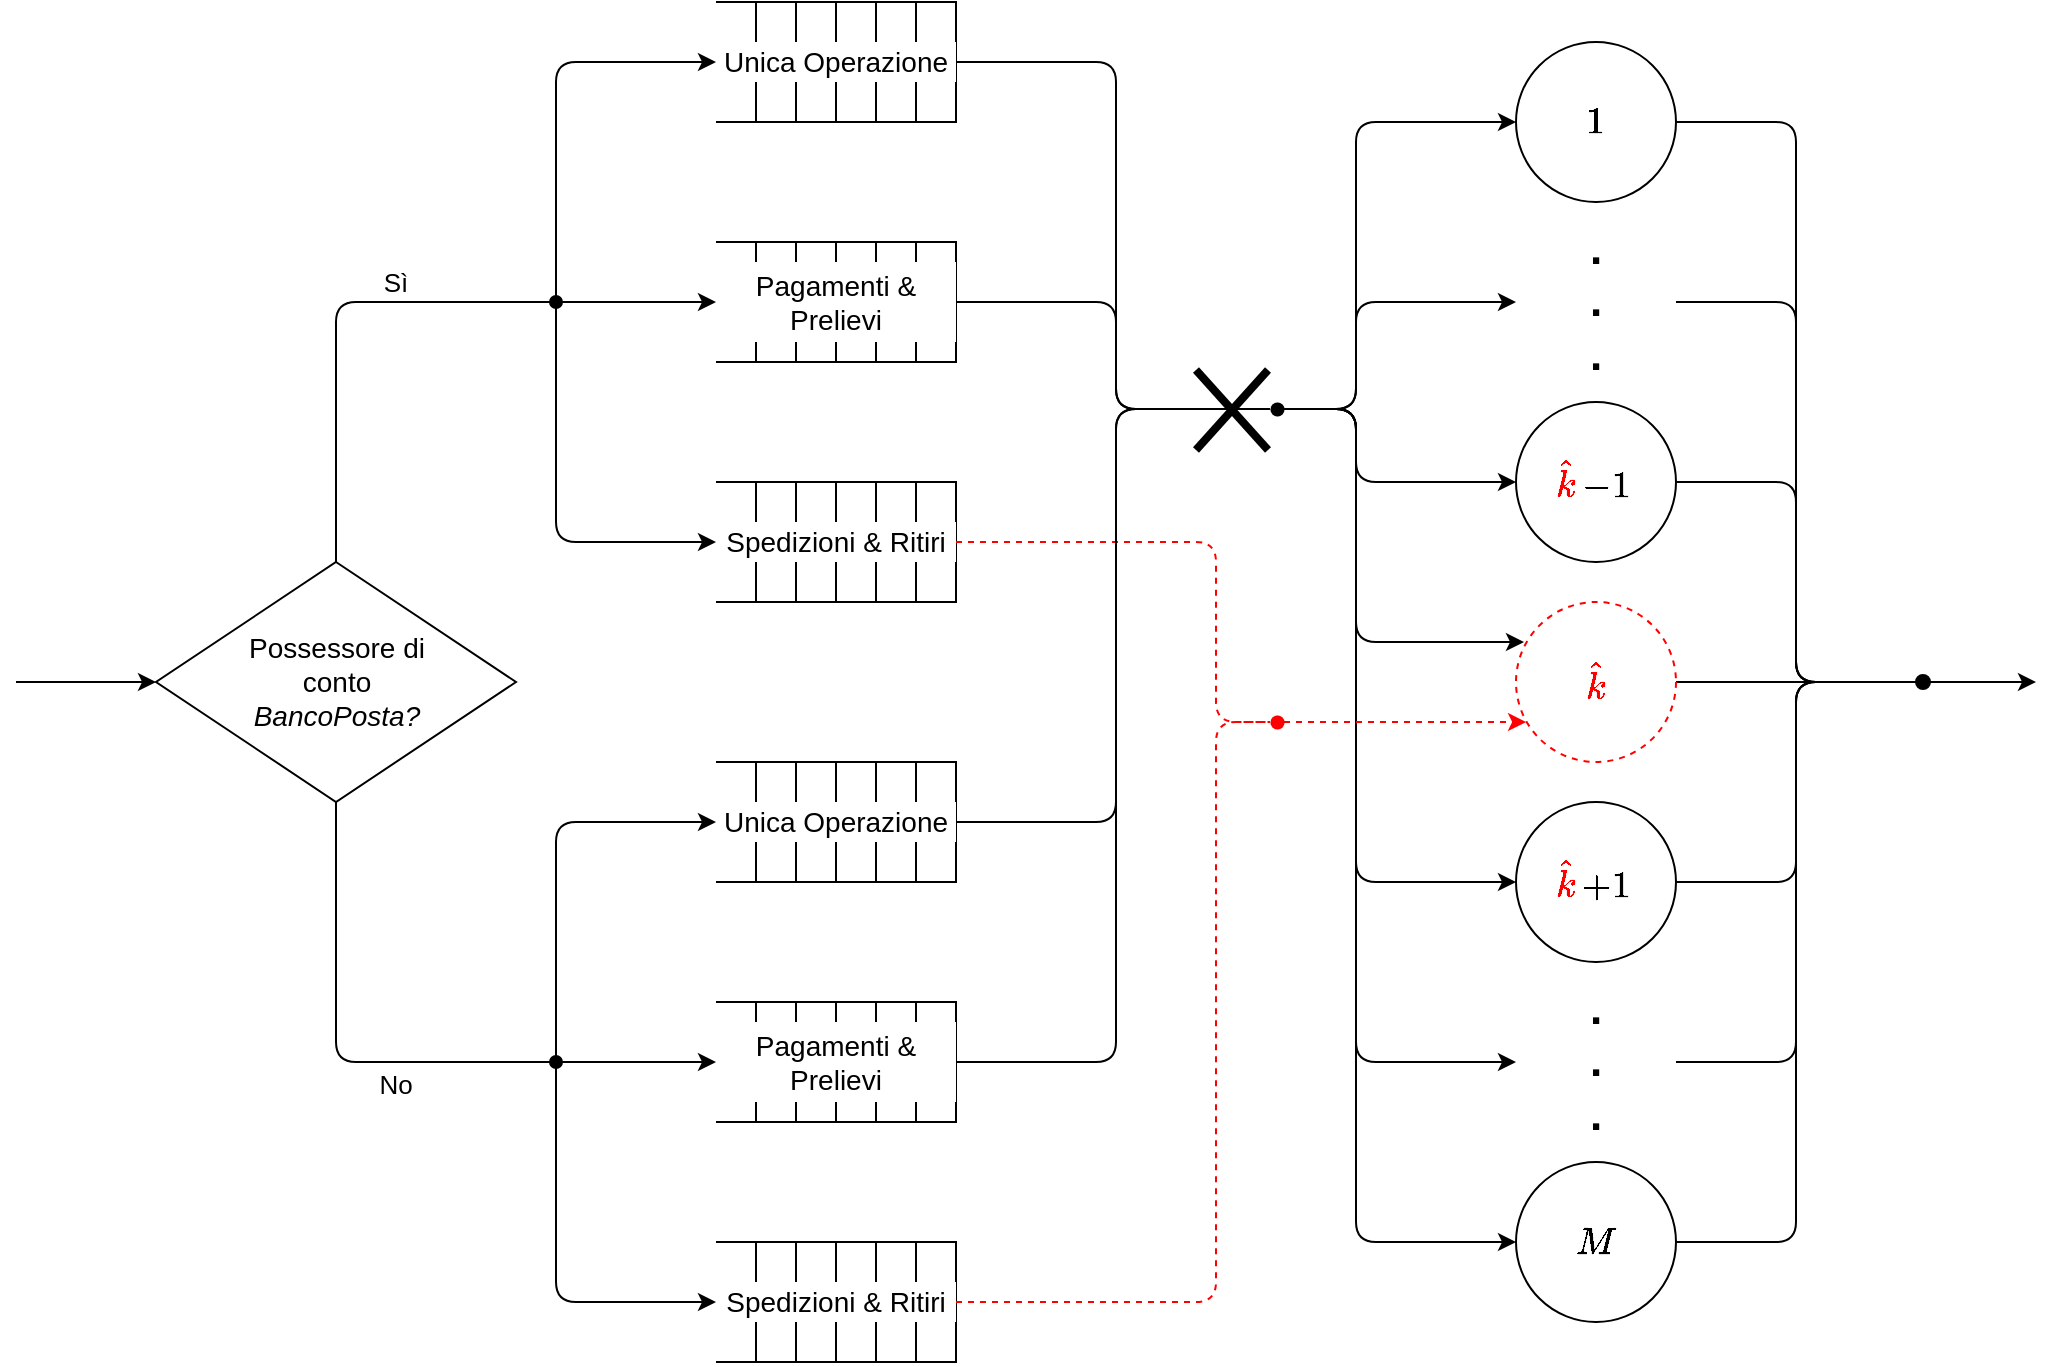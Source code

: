 <mxfile version="14.9.0" type="device"><diagram id="piZBBrbFwAm531ffKTFW" name="Page-1"><mxGraphModel dx="868" dy="481" grid="1" gridSize="10" guides="1" tooltips="1" connect="1" arrows="1" fold="1" page="1" pageScale="1" pageWidth="850" pageHeight="1100" math="1" shadow="0"><root><mxCell id="0"/><mxCell id="1" parent="0"/><mxCell id="mxD9j17-XCr0z30h2_Vp-13" value="" style="group" parent="1" vertex="1" connectable="0"><mxGeometry x="360" y="20" width="120" height="60" as="geometry"/></mxCell><mxCell id="mxD9j17-XCr0z30h2_Vp-4" value="" style="rounded=0;whiteSpace=wrap;html=1;" parent="mxD9j17-XCr0z30h2_Vp-13" vertex="1"><mxGeometry x="20" width="100" height="60" as="geometry"/></mxCell><mxCell id="mxD9j17-XCr0z30h2_Vp-5" value="" style="endArrow=none;html=1;" parent="mxD9j17-XCr0z30h2_Vp-13" edge="1"><mxGeometry width="50" height="50" relative="1" as="geometry"><mxPoint as="sourcePoint"/><mxPoint x="120" as="targetPoint"/></mxGeometry></mxCell><mxCell id="mxD9j17-XCr0z30h2_Vp-6" value="" style="endArrow=none;html=1;" parent="mxD9j17-XCr0z30h2_Vp-13" edge="1"><mxGeometry width="50" height="50" relative="1" as="geometry"><mxPoint x="120" y="60" as="sourcePoint"/><mxPoint x="120" as="targetPoint"/></mxGeometry></mxCell><mxCell id="mxD9j17-XCr0z30h2_Vp-7" value="" style="endArrow=none;html=1;" parent="mxD9j17-XCr0z30h2_Vp-13" edge="1"><mxGeometry width="50" height="50" relative="1" as="geometry"><mxPoint y="60" as="sourcePoint"/><mxPoint x="120" y="60" as="targetPoint"/></mxGeometry></mxCell><mxCell id="mxD9j17-XCr0z30h2_Vp-8" value="" style="rounded=0;whiteSpace=wrap;html=1;shadow=0;" parent="mxD9j17-XCr0z30h2_Vp-13" vertex="1"><mxGeometry x="40" width="80" height="60" as="geometry"/></mxCell><mxCell id="mxD9j17-XCr0z30h2_Vp-9" value="" style="rounded=0;whiteSpace=wrap;html=1;shadow=0;" parent="mxD9j17-XCr0z30h2_Vp-13" vertex="1"><mxGeometry x="60" width="60" height="60" as="geometry"/></mxCell><mxCell id="mxD9j17-XCr0z30h2_Vp-10" value="" style="rounded=0;whiteSpace=wrap;html=1;shadow=0;" parent="mxD9j17-XCr0z30h2_Vp-13" vertex="1"><mxGeometry x="80" width="40" height="60" as="geometry"/></mxCell><mxCell id="mxD9j17-XCr0z30h2_Vp-11" value="" style="rounded=0;whiteSpace=wrap;html=1;shadow=0;" parent="mxD9j17-XCr0z30h2_Vp-13" vertex="1"><mxGeometry x="100" width="20" height="60" as="geometry"/></mxCell><mxCell id="mxD9j17-XCr0z30h2_Vp-99" value="Unica Operazione" style="text;html=1;strokeColor=none;align=center;verticalAlign=middle;whiteSpace=wrap;rounded=0;shadow=0;fontSize=14;fillColor=#FFFFFF;" parent="mxD9j17-XCr0z30h2_Vp-13" vertex="1"><mxGeometry y="20" width="120" height="20" as="geometry"/></mxCell><mxCell id="mxD9j17-XCr0z30h2_Vp-18" value="" style="endArrow=classic;html=1;fontSize=14;entryX=0;entryY=0.5;entryDx=0;entryDy=0;" parent="1" target="mxD9j17-XCr0z30h2_Vp-14" edge="1"><mxGeometry width="50" height="50" relative="1" as="geometry"><mxPoint x="10" y="360" as="sourcePoint"/><mxPoint x="70" y="340" as="targetPoint"/></mxGeometry></mxCell><mxCell id="mxD9j17-XCr0z30h2_Vp-19" value="" style="group" parent="1" vertex="1" connectable="0"><mxGeometry x="360" y="140" width="120" height="60" as="geometry"/></mxCell><mxCell id="mxD9j17-XCr0z30h2_Vp-20" value="" style="rounded=0;whiteSpace=wrap;html=1;" parent="mxD9j17-XCr0z30h2_Vp-19" vertex="1"><mxGeometry x="20" width="100" height="60" as="geometry"/></mxCell><mxCell id="mxD9j17-XCr0z30h2_Vp-21" value="" style="endArrow=none;html=1;" parent="mxD9j17-XCr0z30h2_Vp-19" edge="1"><mxGeometry width="50" height="50" relative="1" as="geometry"><mxPoint as="sourcePoint"/><mxPoint x="120" as="targetPoint"/></mxGeometry></mxCell><mxCell id="mxD9j17-XCr0z30h2_Vp-22" value="" style="endArrow=none;html=1;" parent="mxD9j17-XCr0z30h2_Vp-19" edge="1"><mxGeometry width="50" height="50" relative="1" as="geometry"><mxPoint x="120" y="60" as="sourcePoint"/><mxPoint x="120" as="targetPoint"/></mxGeometry></mxCell><mxCell id="mxD9j17-XCr0z30h2_Vp-23" value="" style="endArrow=none;html=1;" parent="mxD9j17-XCr0z30h2_Vp-19" edge="1"><mxGeometry width="50" height="50" relative="1" as="geometry"><mxPoint y="60" as="sourcePoint"/><mxPoint x="120" y="60" as="targetPoint"/></mxGeometry></mxCell><mxCell id="mxD9j17-XCr0z30h2_Vp-24" value="" style="rounded=0;whiteSpace=wrap;html=1;shadow=0;" parent="mxD9j17-XCr0z30h2_Vp-19" vertex="1"><mxGeometry x="40" width="80" height="60" as="geometry"/></mxCell><mxCell id="mxD9j17-XCr0z30h2_Vp-25" value="" style="rounded=0;whiteSpace=wrap;html=1;shadow=0;" parent="mxD9j17-XCr0z30h2_Vp-19" vertex="1"><mxGeometry x="60" width="60" height="60" as="geometry"/></mxCell><mxCell id="mxD9j17-XCr0z30h2_Vp-26" value="" style="rounded=0;whiteSpace=wrap;html=1;shadow=0;" parent="mxD9j17-XCr0z30h2_Vp-19" vertex="1"><mxGeometry x="80" width="40" height="60" as="geometry"/></mxCell><mxCell id="mxD9j17-XCr0z30h2_Vp-27" value="" style="rounded=0;whiteSpace=wrap;html=1;shadow=0;" parent="mxD9j17-XCr0z30h2_Vp-19" vertex="1"><mxGeometry x="100" width="20" height="60" as="geometry"/></mxCell><mxCell id="mxD9j17-XCr0z30h2_Vp-110" value="Pagamenti &amp;amp; Prelievi" style="text;html=1;strokeColor=none;align=center;verticalAlign=middle;whiteSpace=wrap;rounded=0;shadow=0;fontSize=14;fillColor=#FFFFFF;" parent="mxD9j17-XCr0z30h2_Vp-19" vertex="1"><mxGeometry y="10" width="120" height="40" as="geometry"/></mxCell><mxCell id="mxD9j17-XCr0z30h2_Vp-30" value="" style="group" parent="1" vertex="1" connectable="0"><mxGeometry x="360" y="260" width="120" height="60" as="geometry"/></mxCell><mxCell id="mxD9j17-XCr0z30h2_Vp-31" value="" style="rounded=0;whiteSpace=wrap;html=1;" parent="mxD9j17-XCr0z30h2_Vp-30" vertex="1"><mxGeometry x="20" width="100" height="60" as="geometry"/></mxCell><mxCell id="mxD9j17-XCr0z30h2_Vp-32" value="" style="endArrow=none;html=1;" parent="mxD9j17-XCr0z30h2_Vp-30" edge="1"><mxGeometry width="50" height="50" relative="1" as="geometry"><mxPoint as="sourcePoint"/><mxPoint x="120" as="targetPoint"/></mxGeometry></mxCell><mxCell id="mxD9j17-XCr0z30h2_Vp-33" value="" style="endArrow=none;html=1;" parent="mxD9j17-XCr0z30h2_Vp-30" edge="1"><mxGeometry width="50" height="50" relative="1" as="geometry"><mxPoint x="120" y="60" as="sourcePoint"/><mxPoint x="120" as="targetPoint"/></mxGeometry></mxCell><mxCell id="mxD9j17-XCr0z30h2_Vp-34" value="" style="endArrow=none;html=1;" parent="mxD9j17-XCr0z30h2_Vp-30" edge="1"><mxGeometry width="50" height="50" relative="1" as="geometry"><mxPoint y="60" as="sourcePoint"/><mxPoint x="120" y="60" as="targetPoint"/></mxGeometry></mxCell><mxCell id="mxD9j17-XCr0z30h2_Vp-35" value="" style="rounded=0;whiteSpace=wrap;html=1;shadow=0;" parent="mxD9j17-XCr0z30h2_Vp-30" vertex="1"><mxGeometry x="40" width="80" height="60" as="geometry"/></mxCell><mxCell id="mxD9j17-XCr0z30h2_Vp-36" value="" style="rounded=0;whiteSpace=wrap;html=1;shadow=0;" parent="mxD9j17-XCr0z30h2_Vp-30" vertex="1"><mxGeometry x="60" width="60" height="60" as="geometry"/></mxCell><mxCell id="mxD9j17-XCr0z30h2_Vp-37" value="" style="rounded=0;whiteSpace=wrap;html=1;shadow=0;" parent="mxD9j17-XCr0z30h2_Vp-30" vertex="1"><mxGeometry x="80" width="40" height="60" as="geometry"/></mxCell><mxCell id="mxD9j17-XCr0z30h2_Vp-38" value="" style="rounded=0;whiteSpace=wrap;html=1;shadow=0;" parent="mxD9j17-XCr0z30h2_Vp-30" vertex="1"><mxGeometry x="100" width="20" height="60" as="geometry"/></mxCell><mxCell id="mxD9j17-XCr0z30h2_Vp-66" value="" style="endArrow=classic;html=1;fontSize=14;edgeStyle=elbowEdgeStyle;startArrow=classic;startFill=1;" parent="1" edge="1"><mxGeometry width="50" height="50" relative="1" as="geometry"><mxPoint x="360" y="290" as="sourcePoint"/><mxPoint x="360" y="50" as="targetPoint"/><Array as="points"><mxPoint x="280" y="170"/></Array></mxGeometry></mxCell><mxCell id="mxD9j17-XCr0z30h2_Vp-67" value="" style="endArrow=classic;html=1;fontSize=14;" parent="1" edge="1"><mxGeometry width="50" height="50" relative="1" as="geometry"><mxPoint x="280" y="170" as="sourcePoint"/><mxPoint x="360" y="170" as="targetPoint"/></mxGeometry></mxCell><mxCell id="mxD9j17-XCr0z30h2_Vp-97" value="" style="endArrow=oval;html=1;fontSize=14;exitX=0.5;exitY=0;exitDx=0;exitDy=0;edgeStyle=elbowEdgeStyle;startArrow=none;startFill=0;endFill=1;" parent="1" source="mxD9j17-XCr0z30h2_Vp-14" edge="1"><mxGeometry width="50" height="50" relative="1" as="geometry"><mxPoint x="200" y="250" as="sourcePoint"/><mxPoint x="280" y="170" as="targetPoint"/><Array as="points"><mxPoint x="170" y="230"/><mxPoint x="215" y="230"/></Array></mxGeometry></mxCell><mxCell id="mxD9j17-XCr0z30h2_Vp-98" style="edgeStyle=elbowEdgeStyle;rounded=1;orthogonalLoop=1;jettySize=auto;html=1;exitX=0.5;exitY=1;exitDx=0;exitDy=0;fontSize=14;startArrow=none;startFill=0;endArrow=oval;endFill=1;" parent="1" source="mxD9j17-XCr0z30h2_Vp-14" edge="1"><mxGeometry relative="1" as="geometry"><mxPoint x="280" y="550" as="targetPoint"/><Array as="points"><mxPoint x="170" y="430"/><mxPoint x="215" y="490"/></Array></mxGeometry></mxCell><mxCell id="mxD9j17-XCr0z30h2_Vp-14" value="" style="rhombus;whiteSpace=wrap;html=1;shadow=0;" parent="1" vertex="1"><mxGeometry x="80" y="300" width="180" height="120" as="geometry"/></mxCell><mxCell id="mxD9j17-XCr0z30h2_Vp-15" value="&lt;div&gt;Possessore di &lt;br&gt;&lt;/div&gt;&lt;div&gt;conto&lt;/div&gt;&lt;div&gt;&lt;i style=&quot;font-size: 14px&quot;&gt;BancoPosta?&lt;/i&gt;&lt;/div&gt;" style="text;html=1;align=center;verticalAlign=middle;resizable=0;points=[];autosize=1;strokeColor=none;fontSize=14;fontStyle=0" parent="1" vertex="1"><mxGeometry x="120" y="330" width="100" height="60" as="geometry"/></mxCell><mxCell id="mxD9j17-XCr0z30h2_Vp-278" style="edgeStyle=elbowEdgeStyle;rounded=1;orthogonalLoop=1;jettySize=auto;html=1;fontSize=22;startArrow=none;startFill=0;endArrow=none;endFill=0;startSize=9;endSize=6;strokeWidth=1;dashed=1;strokeColor=#FF0000;" parent="1" source="mxD9j17-XCr0z30h2_Vp-111" target="mxD9j17-XCr0z30h2_Vp-277" edge="1"><mxGeometry relative="1" as="geometry"><Array as="points"><mxPoint x="610" y="330"/></Array></mxGeometry></mxCell><mxCell id="mxD9j17-XCr0z30h2_Vp-111" value="Spedizioni &amp;amp; Ritiri" style="text;html=1;strokeColor=none;align=center;verticalAlign=middle;whiteSpace=wrap;rounded=0;shadow=0;fontSize=14;fillColor=#FFFFFF;" parent="1" vertex="1"><mxGeometry x="360" y="280" width="120" height="20" as="geometry"/></mxCell><mxCell id="mxD9j17-XCr0z30h2_Vp-209" value="" style="group" parent="1" vertex="1" connectable="0"><mxGeometry x="360" y="400" width="120" height="60" as="geometry"/></mxCell><mxCell id="mxD9j17-XCr0z30h2_Vp-210" value="" style="rounded=0;whiteSpace=wrap;html=1;" parent="mxD9j17-XCr0z30h2_Vp-209" vertex="1"><mxGeometry x="20" width="100" height="60" as="geometry"/></mxCell><mxCell id="mxD9j17-XCr0z30h2_Vp-211" value="" style="endArrow=none;html=1;" parent="mxD9j17-XCr0z30h2_Vp-209" edge="1"><mxGeometry width="50" height="50" relative="1" as="geometry"><mxPoint as="sourcePoint"/><mxPoint x="120" as="targetPoint"/></mxGeometry></mxCell><mxCell id="mxD9j17-XCr0z30h2_Vp-212" value="" style="endArrow=none;html=1;" parent="mxD9j17-XCr0z30h2_Vp-209" edge="1"><mxGeometry width="50" height="50" relative="1" as="geometry"><mxPoint x="120" y="60" as="sourcePoint"/><mxPoint x="120" as="targetPoint"/></mxGeometry></mxCell><mxCell id="mxD9j17-XCr0z30h2_Vp-213" value="" style="endArrow=none;html=1;" parent="mxD9j17-XCr0z30h2_Vp-209" edge="1"><mxGeometry width="50" height="50" relative="1" as="geometry"><mxPoint y="60" as="sourcePoint"/><mxPoint x="120" y="60" as="targetPoint"/></mxGeometry></mxCell><mxCell id="mxD9j17-XCr0z30h2_Vp-214" value="" style="rounded=0;whiteSpace=wrap;html=1;shadow=0;" parent="mxD9j17-XCr0z30h2_Vp-209" vertex="1"><mxGeometry x="40" width="80" height="60" as="geometry"/></mxCell><mxCell id="mxD9j17-XCr0z30h2_Vp-215" value="" style="rounded=0;whiteSpace=wrap;html=1;shadow=0;" parent="mxD9j17-XCr0z30h2_Vp-209" vertex="1"><mxGeometry x="60" width="60" height="60" as="geometry"/></mxCell><mxCell id="mxD9j17-XCr0z30h2_Vp-216" value="" style="rounded=0;whiteSpace=wrap;html=1;shadow=0;" parent="mxD9j17-XCr0z30h2_Vp-209" vertex="1"><mxGeometry x="80" width="40" height="60" as="geometry"/></mxCell><mxCell id="mxD9j17-XCr0z30h2_Vp-217" value="" style="rounded=0;whiteSpace=wrap;html=1;shadow=0;" parent="mxD9j17-XCr0z30h2_Vp-209" vertex="1"><mxGeometry x="100" width="20" height="60" as="geometry"/></mxCell><mxCell id="mxD9j17-XCr0z30h2_Vp-218" value="Unica Operazione" style="text;html=1;strokeColor=none;align=center;verticalAlign=middle;whiteSpace=wrap;rounded=0;shadow=0;fontSize=14;fillColor=#FFFFFF;" parent="mxD9j17-XCr0z30h2_Vp-209" vertex="1"><mxGeometry y="20" width="120" height="20" as="geometry"/></mxCell><mxCell id="mxD9j17-XCr0z30h2_Vp-219" value="" style="group" parent="1" vertex="1" connectable="0"><mxGeometry x="360" y="520" width="120" height="60" as="geometry"/></mxCell><mxCell id="mxD9j17-XCr0z30h2_Vp-220" value="" style="rounded=0;whiteSpace=wrap;html=1;" parent="mxD9j17-XCr0z30h2_Vp-219" vertex="1"><mxGeometry x="20" width="100" height="60" as="geometry"/></mxCell><mxCell id="mxD9j17-XCr0z30h2_Vp-221" value="" style="endArrow=none;html=1;" parent="mxD9j17-XCr0z30h2_Vp-219" edge="1"><mxGeometry width="50" height="50" relative="1" as="geometry"><mxPoint as="sourcePoint"/><mxPoint x="120" as="targetPoint"/></mxGeometry></mxCell><mxCell id="mxD9j17-XCr0z30h2_Vp-222" value="" style="endArrow=none;html=1;" parent="mxD9j17-XCr0z30h2_Vp-219" edge="1"><mxGeometry width="50" height="50" relative="1" as="geometry"><mxPoint x="120" y="60" as="sourcePoint"/><mxPoint x="120" as="targetPoint"/></mxGeometry></mxCell><mxCell id="mxD9j17-XCr0z30h2_Vp-223" value="" style="endArrow=none;html=1;" parent="mxD9j17-XCr0z30h2_Vp-219" edge="1"><mxGeometry width="50" height="50" relative="1" as="geometry"><mxPoint y="60" as="sourcePoint"/><mxPoint x="120" y="60" as="targetPoint"/></mxGeometry></mxCell><mxCell id="mxD9j17-XCr0z30h2_Vp-224" value="" style="rounded=0;whiteSpace=wrap;html=1;shadow=0;" parent="mxD9j17-XCr0z30h2_Vp-219" vertex="1"><mxGeometry x="40" width="80" height="60" as="geometry"/></mxCell><mxCell id="mxD9j17-XCr0z30h2_Vp-225" value="" style="rounded=0;whiteSpace=wrap;html=1;shadow=0;" parent="mxD9j17-XCr0z30h2_Vp-219" vertex="1"><mxGeometry x="60" width="60" height="60" as="geometry"/></mxCell><mxCell id="mxD9j17-XCr0z30h2_Vp-226" value="" style="rounded=0;whiteSpace=wrap;html=1;shadow=0;" parent="mxD9j17-XCr0z30h2_Vp-219" vertex="1"><mxGeometry x="80" width="40" height="60" as="geometry"/></mxCell><mxCell id="mxD9j17-XCr0z30h2_Vp-227" value="" style="rounded=0;whiteSpace=wrap;html=1;shadow=0;" parent="mxD9j17-XCr0z30h2_Vp-219" vertex="1"><mxGeometry x="100" width="20" height="60" as="geometry"/></mxCell><mxCell id="mxD9j17-XCr0z30h2_Vp-228" value="Pagamenti &amp;amp; Prelievi" style="text;html=1;strokeColor=none;align=center;verticalAlign=middle;whiteSpace=wrap;rounded=0;shadow=0;fontSize=14;fillColor=#FFFFFF;" parent="mxD9j17-XCr0z30h2_Vp-219" vertex="1"><mxGeometry y="10" width="120" height="40" as="geometry"/></mxCell><mxCell id="mxD9j17-XCr0z30h2_Vp-229" value="" style="group" parent="1" vertex="1" connectable="0"><mxGeometry x="360" y="640" width="120" height="60" as="geometry"/></mxCell><mxCell id="mxD9j17-XCr0z30h2_Vp-230" value="" style="rounded=0;whiteSpace=wrap;html=1;" parent="mxD9j17-XCr0z30h2_Vp-229" vertex="1"><mxGeometry x="20" width="100" height="60" as="geometry"/></mxCell><mxCell id="mxD9j17-XCr0z30h2_Vp-231" value="" style="endArrow=none;html=1;" parent="mxD9j17-XCr0z30h2_Vp-229" edge="1"><mxGeometry width="50" height="50" relative="1" as="geometry"><mxPoint as="sourcePoint"/><mxPoint x="120" as="targetPoint"/></mxGeometry></mxCell><mxCell id="mxD9j17-XCr0z30h2_Vp-232" value="" style="endArrow=none;html=1;" parent="mxD9j17-XCr0z30h2_Vp-229" edge="1"><mxGeometry width="50" height="50" relative="1" as="geometry"><mxPoint x="120" y="60" as="sourcePoint"/><mxPoint x="120" as="targetPoint"/></mxGeometry></mxCell><mxCell id="mxD9j17-XCr0z30h2_Vp-233" value="" style="endArrow=none;html=1;" parent="mxD9j17-XCr0z30h2_Vp-229" edge="1"><mxGeometry width="50" height="50" relative="1" as="geometry"><mxPoint y="60" as="sourcePoint"/><mxPoint x="120" y="60" as="targetPoint"/></mxGeometry></mxCell><mxCell id="mxD9j17-XCr0z30h2_Vp-234" value="" style="rounded=0;whiteSpace=wrap;html=1;shadow=0;" parent="mxD9j17-XCr0z30h2_Vp-229" vertex="1"><mxGeometry x="40" width="80" height="60" as="geometry"/></mxCell><mxCell id="mxD9j17-XCr0z30h2_Vp-235" value="" style="rounded=0;whiteSpace=wrap;html=1;shadow=0;" parent="mxD9j17-XCr0z30h2_Vp-229" vertex="1"><mxGeometry x="60" width="60" height="60" as="geometry"/></mxCell><mxCell id="mxD9j17-XCr0z30h2_Vp-236" value="" style="rounded=0;whiteSpace=wrap;html=1;shadow=0;" parent="mxD9j17-XCr0z30h2_Vp-229" vertex="1"><mxGeometry x="80" width="40" height="60" as="geometry"/></mxCell><mxCell id="mxD9j17-XCr0z30h2_Vp-237" value="" style="rounded=0;whiteSpace=wrap;html=1;shadow=0;" parent="mxD9j17-XCr0z30h2_Vp-229" vertex="1"><mxGeometry x="100" width="20" height="60" as="geometry"/></mxCell><mxCell id="mxD9j17-XCr0z30h2_Vp-238" value="" style="endArrow=classic;html=1;fontSize=14;edgeStyle=elbowEdgeStyle;startArrow=classic;startFill=1;" parent="1" edge="1"><mxGeometry width="50" height="50" relative="1" as="geometry"><mxPoint x="360" y="670" as="sourcePoint"/><mxPoint x="360" y="430" as="targetPoint"/><Array as="points"><mxPoint x="280" y="550"/></Array></mxGeometry></mxCell><mxCell id="mxD9j17-XCr0z30h2_Vp-239" value="" style="endArrow=classic;html=1;fontSize=14;" parent="1" edge="1"><mxGeometry width="50" height="50" relative="1" as="geometry"><mxPoint x="280" y="550" as="sourcePoint"/><mxPoint x="360" y="550" as="targetPoint"/></mxGeometry></mxCell><mxCell id="mxD9j17-XCr0z30h2_Vp-279" style="edgeStyle=elbowEdgeStyle;rounded=1;orthogonalLoop=1;jettySize=auto;html=1;entryX=0;entryY=0.5;entryDx=0;entryDy=0;dashed=1;fontSize=22;startArrow=none;startFill=0;endArrow=none;endFill=0;startSize=9;endSize=6;strokeColor=#FF0000;strokeWidth=1;" parent="1" source="mxD9j17-XCr0z30h2_Vp-240" target="mxD9j17-XCr0z30h2_Vp-277" edge="1"><mxGeometry relative="1" as="geometry"><Array as="points"><mxPoint x="610" y="420"/><mxPoint x="590" y="330"/></Array></mxGeometry></mxCell><mxCell id="mxD9j17-XCr0z30h2_Vp-240" value="Spedizioni &amp;amp; Ritiri" style="text;html=1;strokeColor=none;align=center;verticalAlign=middle;whiteSpace=wrap;rounded=0;shadow=0;fontSize=14;fillColor=#FFFFFF;" parent="1" vertex="1"><mxGeometry x="360" y="660" width="120" height="20" as="geometry"/></mxCell><mxCell id="mxD9j17-XCr0z30h2_Vp-304" style="edgeStyle=elbowEdgeStyle;rounded=1;orthogonalLoop=1;jettySize=auto;html=1;fontSize=13;fontColor=#000000;startArrow=none;startFill=0;endArrow=none;endFill=0;startSize=9;endSize=6;strokeColor=#000000;strokeWidth=1;" parent="1" source="mxD9j17-XCr0z30h2_Vp-241" target="mxD9j17-XCr0z30h2_Vp-303" edge="1"><mxGeometry relative="1" as="geometry"/></mxCell><mxCell id="mxD9j17-XCr0z30h2_Vp-241" value="" style="ellipse;whiteSpace=wrap;html=1;aspect=fixed;shadow=0;fontSize=14;fillColor=#FFFFFF;gradientColor=none;" parent="1" vertex="1"><mxGeometry x="760" y="40" width="80" height="80" as="geometry"/></mxCell><mxCell id="mxD9j17-XCr0z30h2_Vp-308" style="edgeStyle=elbowEdgeStyle;rounded=1;orthogonalLoop=1;jettySize=auto;html=1;entryX=0;entryY=0.5;entryDx=0;entryDy=0;fontSize=13;fontColor=#000000;startArrow=none;startFill=0;endArrow=none;endFill=0;startSize=9;endSize=6;strokeColor=#000000;strokeWidth=1;" parent="1" source="mxD9j17-XCr0z30h2_Vp-242" target="mxD9j17-XCr0z30h2_Vp-303" edge="1"><mxGeometry relative="1" as="geometry"/></mxCell><mxCell id="mxD9j17-XCr0z30h2_Vp-242" value="" style="ellipse;whiteSpace=wrap;html=1;aspect=fixed;shadow=0;fontSize=14;strokeWidth=1;strokeColor=#FF0000;dashed=1;" parent="1" vertex="1"><mxGeometry x="760" y="320" width="80" height="80" as="geometry"/></mxCell><mxCell id="mxD9j17-XCr0z30h2_Vp-309" style="edgeStyle=elbowEdgeStyle;rounded=1;orthogonalLoop=1;jettySize=auto;html=1;entryX=0;entryY=0.5;entryDx=0;entryDy=0;fontSize=13;fontColor=#000000;startArrow=none;startFill=0;endArrow=none;endFill=0;startSize=9;endSize=6;strokeColor=#000000;strokeWidth=1;" parent="1" source="mxD9j17-XCr0z30h2_Vp-243" target="mxD9j17-XCr0z30h2_Vp-303" edge="1"><mxGeometry relative="1" as="geometry"/></mxCell><mxCell id="mxD9j17-XCr0z30h2_Vp-243" value="" style="ellipse;whiteSpace=wrap;html=1;aspect=fixed;shadow=0;fontSize=14;fillColor=#FFFFFF;gradientColor=none;" parent="1" vertex="1"><mxGeometry x="760" y="420" width="80" height="80" as="geometry"/></mxCell><mxCell id="mxD9j17-XCr0z30h2_Vp-310" style="edgeStyle=elbowEdgeStyle;rounded=1;orthogonalLoop=1;jettySize=auto;html=1;entryX=0;entryY=0.5;entryDx=0;entryDy=0;fontSize=13;fontColor=#000000;startArrow=none;startFill=0;endArrow=none;endFill=0;startSize=9;endSize=6;strokeColor=#000000;strokeWidth=1;" parent="1" source="mxD9j17-XCr0z30h2_Vp-244" target="mxD9j17-XCr0z30h2_Vp-303" edge="1"><mxGeometry relative="1" as="geometry"/></mxCell><mxCell id="mxD9j17-XCr0z30h2_Vp-244" value="" style="ellipse;whiteSpace=wrap;html=1;aspect=fixed;shadow=0;fontSize=14;fillColor=#FFFFFF;gradientColor=none;" parent="1" vertex="1"><mxGeometry x="760" y="600" width="80" height="80" as="geometry"/></mxCell><mxCell id="mxD9j17-XCr0z30h2_Vp-287" style="edgeStyle=elbowEdgeStyle;rounded=1;orthogonalLoop=1;jettySize=auto;html=1;entryX=0;entryY=0.5;entryDx=0;entryDy=0;fontSize=22;startArrow=none;startFill=0;endArrow=classic;endFill=1;startSize=9;endSize=6;strokeWidth=1;" parent="1" source="mxD9j17-XCr0z30h2_Vp-265" target="mxD9j17-XCr0z30h2_Vp-241" edge="1"><mxGeometry relative="1" as="geometry"><Array as="points"><mxPoint x="680" y="110"/></Array></mxGeometry></mxCell><mxCell id="mxD9j17-XCr0z30h2_Vp-288" style="edgeStyle=elbowEdgeStyle;rounded=1;orthogonalLoop=1;jettySize=auto;html=1;entryX=0;entryY=0.5;entryDx=0;entryDy=0;fontSize=22;startArrow=none;startFill=0;endArrow=classic;endFill=1;startSize=9;endSize=6;strokeColor=#000000;strokeWidth=1;" parent="1" source="mxD9j17-XCr0z30h2_Vp-265" target="mxD9j17-XCr0z30h2_Vp-282" edge="1"><mxGeometry relative="1" as="geometry"><Array as="points"><mxPoint x="680" y="240"/></Array></mxGeometry></mxCell><mxCell id="mxD9j17-XCr0z30h2_Vp-289" style="edgeStyle=elbowEdgeStyle;rounded=1;orthogonalLoop=1;jettySize=auto;html=1;fontSize=22;startArrow=none;startFill=0;endArrow=classic;endFill=1;startSize=9;endSize=6;strokeColor=#000000;strokeWidth=1;entryX=0;entryY=0.5;entryDx=0;entryDy=0;" parent="1" source="mxD9j17-XCr0z30h2_Vp-265" target="mxD9j17-XCr0z30h2_Vp-281" edge="1"><mxGeometry relative="1" as="geometry"><Array as="points"><mxPoint x="680" y="160"/></Array></mxGeometry></mxCell><mxCell id="mxD9j17-XCr0z30h2_Vp-290" style="edgeStyle=elbowEdgeStyle;rounded=1;orthogonalLoop=1;jettySize=auto;html=1;fontSize=22;startArrow=none;startFill=0;endArrow=classic;endFill=1;startSize=9;endSize=6;strokeColor=#000000;strokeWidth=1;" parent="1" source="mxD9j17-XCr0z30h2_Vp-265" target="mxD9j17-XCr0z30h2_Vp-243" edge="1"><mxGeometry relative="1" as="geometry"><Array as="points"><mxPoint x="680" y="340"/></Array></mxGeometry></mxCell><mxCell id="mxD9j17-XCr0z30h2_Vp-291" style="edgeStyle=elbowEdgeStyle;rounded=1;orthogonalLoop=1;jettySize=auto;html=1;fontSize=22;startArrow=none;startFill=0;endArrow=classic;endFill=1;startSize=9;endSize=6;strokeColor=#000000;strokeWidth=1;entryX=0;entryY=0.5;entryDx=0;entryDy=0;" parent="1" source="mxD9j17-XCr0z30h2_Vp-265" target="mxD9j17-XCr0z30h2_Vp-284" edge="1"><mxGeometry relative="1" as="geometry"><Array as="points"><mxPoint x="680" y="380"/></Array></mxGeometry></mxCell><mxCell id="mxD9j17-XCr0z30h2_Vp-292" style="edgeStyle=elbowEdgeStyle;rounded=1;orthogonalLoop=1;jettySize=auto;html=1;fontSize=22;startArrow=none;startFill=0;endArrow=classic;endFill=1;startSize=9;endSize=6;strokeColor=#000000;strokeWidth=1;" parent="1" source="mxD9j17-XCr0z30h2_Vp-265" target="mxD9j17-XCr0z30h2_Vp-244" edge="1"><mxGeometry relative="1" as="geometry"><Array as="points"><mxPoint x="680" y="430"/></Array></mxGeometry></mxCell><mxCell id="mxD9j17-XCr0z30h2_Vp-302" style="edgeStyle=elbowEdgeStyle;rounded=1;orthogonalLoop=1;jettySize=auto;html=1;entryX=0.05;entryY=0.25;entryDx=0;entryDy=0;fontSize=13;fontColor=#000000;startArrow=none;startFill=0;endArrow=classic;endFill=1;startSize=9;endSize=6;strokeColor=#000000;strokeWidth=1;entryPerimeter=0;" parent="1" source="mxD9j17-XCr0z30h2_Vp-265" target="mxD9j17-XCr0z30h2_Vp-242" edge="1"><mxGeometry relative="1" as="geometry"><Array as="points"><mxPoint x="680" y="260"/></Array></mxGeometry></mxCell><mxCell id="mxD9j17-XCr0z30h2_Vp-265" value="" style="ellipse;whiteSpace=wrap;html=1;aspect=fixed;shadow=0;fontSize=22;strokeWidth=0;gradientColor=none;fillColor=#000000;" parent="1" vertex="1"><mxGeometry x="637" y="220" width="7" height="7" as="geometry"/></mxCell><mxCell id="mxD9j17-XCr0z30h2_Vp-268" style="edgeStyle=elbowEdgeStyle;rounded=1;orthogonalLoop=1;jettySize=auto;html=1;entryX=0;entryY=0.5;entryDx=0;entryDy=0;fontSize=22;startArrow=none;startFill=0;endArrow=none;endFill=0;startSize=9;endSize=6;strokeColor=#000000;strokeWidth=1;" parent="1" source="mxD9j17-XCr0z30h2_Vp-11" target="mxD9j17-XCr0z30h2_Vp-265" edge="1"><mxGeometry relative="1" as="geometry"><Array as="points"><mxPoint x="560" y="130"/></Array></mxGeometry></mxCell><mxCell id="mxD9j17-XCr0z30h2_Vp-269" style="edgeStyle=elbowEdgeStyle;rounded=1;orthogonalLoop=1;jettySize=auto;html=1;fontSize=22;startArrow=none;startFill=0;endArrow=none;endFill=0;startSize=9;endSize=6;strokeColor=#000000;strokeWidth=1;entryX=0;entryY=0.5;entryDx=0;entryDy=0;" parent="1" source="mxD9j17-XCr0z30h2_Vp-110" target="mxD9j17-XCr0z30h2_Vp-265" edge="1"><mxGeometry relative="1" as="geometry"><mxPoint x="610" y="360" as="targetPoint"/><Array as="points"><mxPoint x="560" y="210"/><mxPoint x="580" y="260"/></Array></mxGeometry></mxCell><mxCell id="mxD9j17-XCr0z30h2_Vp-270" style="edgeStyle=elbowEdgeStyle;rounded=1;orthogonalLoop=1;jettySize=auto;html=1;entryX=0;entryY=0.5;entryDx=0;entryDy=0;fontSize=22;startArrow=none;startFill=0;endArrow=none;endFill=0;startSize=9;endSize=6;strokeColor=#000000;strokeWidth=1;" parent="1" source="mxD9j17-XCr0z30h2_Vp-217" target="mxD9j17-XCr0z30h2_Vp-265" edge="1"><mxGeometry relative="1" as="geometry"><Array as="points"><mxPoint x="560" y="390"/></Array></mxGeometry></mxCell><mxCell id="mxD9j17-XCr0z30h2_Vp-271" style="edgeStyle=elbowEdgeStyle;rounded=1;orthogonalLoop=1;jettySize=auto;html=1;fontSize=22;startArrow=none;startFill=0;endArrow=none;endFill=0;startSize=9;endSize=6;strokeColor=#000000;strokeWidth=1;entryX=0;entryY=0.5;entryDx=0;entryDy=0;" parent="1" source="mxD9j17-XCr0z30h2_Vp-228" target="mxD9j17-XCr0z30h2_Vp-265" edge="1"><mxGeometry relative="1" as="geometry"><mxPoint x="610" y="360" as="targetPoint"/><Array as="points"><mxPoint x="560" y="310"/><mxPoint x="560" y="440"/></Array></mxGeometry></mxCell><mxCell id="mxD9j17-XCr0z30h2_Vp-286" style="edgeStyle=elbowEdgeStyle;rounded=1;orthogonalLoop=1;jettySize=auto;html=1;entryX=0.063;entryY=0.75;entryDx=0;entryDy=0;dashed=1;fontSize=22;startArrow=none;startFill=0;endArrow=classic;endFill=1;startSize=9;endSize=6;strokeColor=#FF0000;strokeWidth=1;entryPerimeter=0;" parent="1" source="mxD9j17-XCr0z30h2_Vp-277" target="mxD9j17-XCr0z30h2_Vp-242" edge="1"><mxGeometry relative="1" as="geometry"/></mxCell><mxCell id="mxD9j17-XCr0z30h2_Vp-277" value="" style="ellipse;whiteSpace=wrap;html=1;aspect=fixed;shadow=0;fontSize=22;strokeColor=#000000;strokeWidth=0;gradientColor=none;fillColor=#FF0000;" parent="1" vertex="1"><mxGeometry x="637" y="376.5" width="7" height="7" as="geometry"/></mxCell><mxCell id="mxD9j17-XCr0z30h2_Vp-305" style="edgeStyle=elbowEdgeStyle;rounded=1;orthogonalLoop=1;jettySize=auto;html=1;exitX=1;exitY=0.5;exitDx=0;exitDy=0;fontSize=13;fontColor=#000000;startArrow=none;startFill=0;endArrow=none;endFill=0;startSize=9;endSize=6;strokeColor=#000000;strokeWidth=1;entryX=0;entryY=0.5;entryDx=0;entryDy=0;" parent="1" source="mxD9j17-XCr0z30h2_Vp-281" target="mxD9j17-XCr0z30h2_Vp-303" edge="1"><mxGeometry relative="1" as="geometry"><mxPoint x="960" y="370" as="targetPoint"/><Array as="points"><mxPoint x="900" y="260"/></Array></mxGeometry></mxCell><mxCell id="mxD9j17-XCr0z30h2_Vp-281" value="&lt;div style=&quot;font-size: 22px;&quot;&gt;.&lt;/div&gt;&lt;div style=&quot;font-size: 22px;&quot;&gt;.&lt;/div&gt;&lt;div style=&quot;font-size: 22px;&quot;&gt;.&lt;br style=&quot;font-size: 22px;&quot;&gt;&lt;/div&gt;" style="text;html=1;strokeColor=none;fillColor=none;align=center;verticalAlign=middle;whiteSpace=wrap;rounded=0;shadow=0;fontSize=22;fontStyle=1" parent="1" vertex="1"><mxGeometry x="760" y="130" width="80" height="80" as="geometry"/></mxCell><mxCell id="mxD9j17-XCr0z30h2_Vp-306" style="edgeStyle=elbowEdgeStyle;rounded=1;orthogonalLoop=1;jettySize=auto;html=1;entryX=0;entryY=0.5;entryDx=0;entryDy=0;fontSize=13;fontColor=#000000;startArrow=none;startFill=0;endArrow=none;endFill=0;startSize=9;endSize=6;strokeColor=#000000;strokeWidth=1;" parent="1" source="mxD9j17-XCr0z30h2_Vp-282" target="mxD9j17-XCr0z30h2_Vp-303" edge="1"><mxGeometry relative="1" as="geometry"/></mxCell><mxCell id="mxD9j17-XCr0z30h2_Vp-282" value="" style="ellipse;whiteSpace=wrap;html=1;aspect=fixed;shadow=0;fontSize=14;fillColor=#FFFFFF;gradientColor=none;" parent="1" vertex="1"><mxGeometry x="760" y="220" width="80" height="80" as="geometry"/></mxCell><mxCell id="mxD9j17-XCr0z30h2_Vp-312" style="edgeStyle=elbowEdgeStyle;rounded=1;orthogonalLoop=1;jettySize=auto;html=1;fontSize=13;fontColor=#000000;startArrow=none;startFill=0;endArrow=none;endFill=0;startSize=9;endSize=6;strokeColor=#000000;strokeWidth=1;entryX=0;entryY=0.5;entryDx=0;entryDy=0;" parent="1" source="mxD9j17-XCr0z30h2_Vp-284" target="mxD9j17-XCr0z30h2_Vp-303" edge="1"><mxGeometry relative="1" as="geometry"><mxPoint x="960" y="440" as="targetPoint"/></mxGeometry></mxCell><mxCell id="mxD9j17-XCr0z30h2_Vp-284" value="&lt;div style=&quot;font-size: 22px;&quot;&gt;.&lt;/div&gt;&lt;div style=&quot;font-size: 22px;&quot;&gt;.&lt;/div&gt;&lt;div style=&quot;font-size: 22px;&quot;&gt;.&lt;br style=&quot;font-size: 22px;&quot;&gt;&lt;/div&gt;" style="text;html=1;strokeColor=none;fillColor=none;align=center;verticalAlign=middle;whiteSpace=wrap;rounded=0;shadow=0;fontSize=22;fontStyle=1" parent="1" vertex="1"><mxGeometry x="760" y="510" width="80" height="80" as="geometry"/></mxCell><mxCell id="mxD9j17-XCr0z30h2_Vp-293" value="\(1\)" style="text;html=1;strokeColor=none;fillColor=none;align=center;verticalAlign=middle;whiteSpace=wrap;rounded=0;shadow=0;fontSize=16;fontStyle=1" parent="1" vertex="1"><mxGeometry x="780" y="70" width="40" height="20" as="geometry"/></mxCell><mxCell id="mxD9j17-XCr0z30h2_Vp-295" value="\(\hat{k}\)" style="text;strokeColor=none;fillColor=none;align=center;verticalAlign=middle;whiteSpace=wrap;rounded=0;shadow=0;fontSize=16;fontStyle=1;fontColor=#FF0000;html=1;" parent="1" vertex="1"><mxGeometry x="780" y="350" width="40" height="20" as="geometry"/></mxCell><mxCell id="mxD9j17-XCr0z30h2_Vp-297" value="\(M\)" style="text;html=1;strokeColor=none;fillColor=none;align=center;verticalAlign=middle;whiteSpace=wrap;rounded=0;shadow=0;fontSize=16;fontStyle=1" parent="1" vertex="1"><mxGeometry x="780" y="630" width="40" height="20" as="geometry"/></mxCell><mxCell id="mxD9j17-XCr0z30h2_Vp-298" value="Sì" style="text;html=1;strokeColor=none;fillColor=none;align=center;verticalAlign=middle;whiteSpace=wrap;rounded=0;shadow=0;fontSize=13;" parent="1" vertex="1"><mxGeometry x="180" y="150" width="40" height="20" as="geometry"/></mxCell><mxCell id="mxD9j17-XCr0z30h2_Vp-299" value="No" style="text;html=1;strokeColor=none;fillColor=none;align=center;verticalAlign=middle;whiteSpace=wrap;rounded=0;shadow=0;fontSize=13;" parent="1" vertex="1"><mxGeometry x="180" y="551" width="40" height="20" as="geometry"/></mxCell><mxCell id="mxD9j17-XCr0z30h2_Vp-311" style="edgeStyle=elbowEdgeStyle;rounded=1;orthogonalLoop=1;jettySize=auto;html=1;fontSize=13;fontColor=#000000;startArrow=none;startFill=0;endArrow=classic;endFill=1;startSize=9;endSize=6;strokeColor=#000000;strokeWidth=1;" parent="1" source="mxD9j17-XCr0z30h2_Vp-303" edge="1"><mxGeometry relative="1" as="geometry"><mxPoint x="1020" y="360" as="targetPoint"/><Array as="points"><mxPoint x="1020" y="360"/></Array></mxGeometry></mxCell><mxCell id="mxD9j17-XCr0z30h2_Vp-303" value="" style="ellipse;whiteSpace=wrap;html=1;aspect=fixed;shadow=0;fontSize=13;fontColor=#000000;strokeColor=#000000;strokeWidth=1;gradientColor=none;fillColor=#000000;" parent="1" vertex="1"><mxGeometry x="960" y="356.5" width="7" height="7" as="geometry"/></mxCell><mxCell id="Yq5-qqCES0xSV8dCLdGO-5" value="" style="group" parent="1" vertex="1" connectable="0"><mxGeometry x="775" y="248.5" width="50" height="23" as="geometry"/></mxCell><mxCell id="Yq5-qqCES0xSV8dCLdGO-2" value="\(\hat{k}\)" style="text;strokeColor=none;fillColor=none;align=center;verticalAlign=middle;whiteSpace=wrap;rounded=0;shadow=0;fontSize=16;fontStyle=1;fontColor=#FF0000;html=1;" parent="Yq5-qqCES0xSV8dCLdGO-5" vertex="1"><mxGeometry width="20" height="20" as="geometry"/></mxCell><mxCell id="Yq5-qqCES0xSV8dCLdGO-3" value="&lt;div&gt;\(-1\)&lt;/div&gt;" style="text;html=1;strokeColor=none;fillColor=none;align=center;verticalAlign=middle;whiteSpace=wrap;rounded=0;shadow=0;fontSize=16;fontStyle=1" parent="Yq5-qqCES0xSV8dCLdGO-5" vertex="1"><mxGeometry x="10" y="3" width="40" height="20" as="geometry"/></mxCell><mxCell id="Yq5-qqCES0xSV8dCLdGO-6" value="" style="group" parent="1" vertex="1" connectable="0"><mxGeometry x="775" y="448.5" width="50" height="23" as="geometry"/></mxCell><mxCell id="Yq5-qqCES0xSV8dCLdGO-7" value="\(\hat{k}\)" style="text;strokeColor=none;fillColor=none;align=center;verticalAlign=middle;whiteSpace=wrap;rounded=0;shadow=0;fontSize=16;fontStyle=1;fontColor=#FF0000;html=1;" parent="Yq5-qqCES0xSV8dCLdGO-6" vertex="1"><mxGeometry width="20" height="20" as="geometry"/></mxCell><mxCell id="Yq5-qqCES0xSV8dCLdGO-8" value="&lt;div&gt;\(+1\)&lt;/div&gt;" style="text;html=1;strokeColor=none;fillColor=none;align=center;verticalAlign=middle;whiteSpace=wrap;rounded=0;shadow=0;fontSize=16;fontStyle=1" parent="Yq5-qqCES0xSV8dCLdGO-6" vertex="1"><mxGeometry x="10" y="3" width="40" height="20" as="geometry"/></mxCell><mxCell id="dmEHgMKnB6YumkKrmWPo-3" value="" style="endArrow=none;html=1;strokeWidth=4;" edge="1" parent="1"><mxGeometry x="600" y="204" width="50" height="50" as="geometry"><mxPoint x="600" y="204" as="sourcePoint"/><mxPoint x="636" y="244" as="targetPoint"/></mxGeometry></mxCell><mxCell id="dmEHgMKnB6YumkKrmWPo-4" value="" style="endArrow=none;html=1;strokeWidth=4;" edge="1" parent="1"><mxGeometry x="600" y="204" width="50" height="50" as="geometry"><mxPoint x="600" y="244" as="sourcePoint"/><mxPoint x="636" y="204" as="targetPoint"/></mxGeometry></mxCell></root></mxGraphModel></diagram></mxfile>